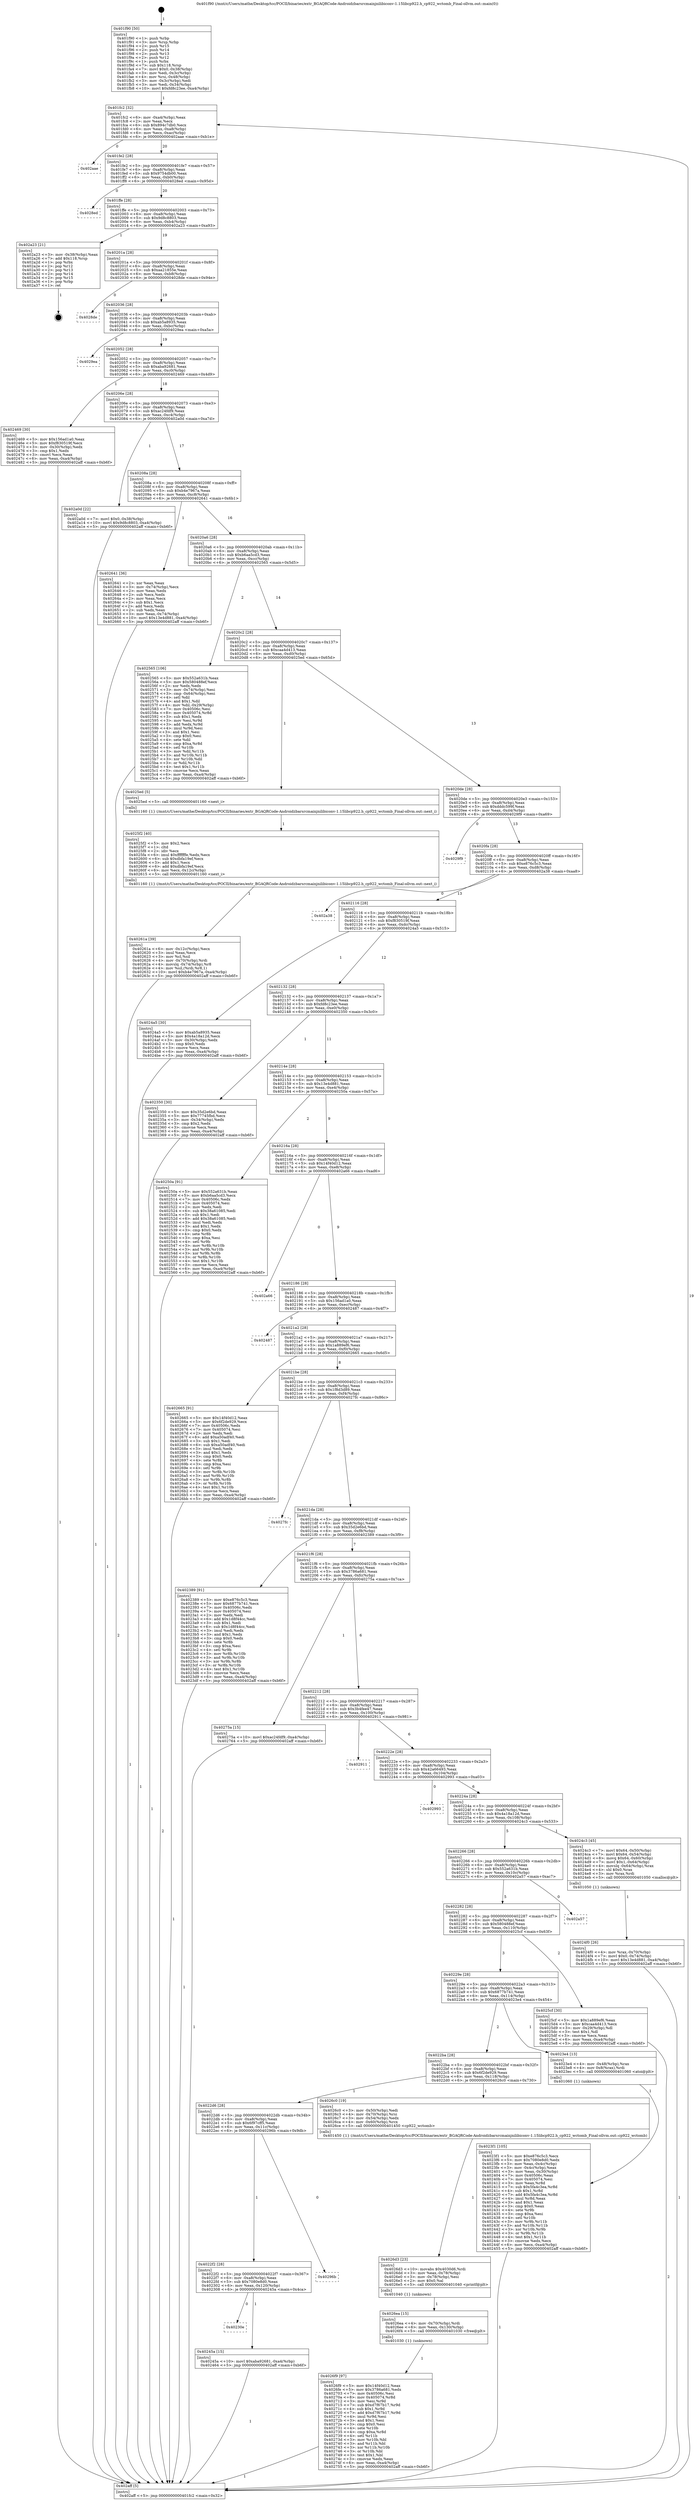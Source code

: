digraph "0x401f90" {
  label = "0x401f90 (/mnt/c/Users/mathe/Desktop/tcc/POCII/binaries/extr_BGAQRCode-Androidzbarsrcmainjnilibiconv-1.15libcp922.h_cp922_wctomb_Final-ollvm.out::main(0))"
  labelloc = "t"
  node[shape=record]

  Entry [label="",width=0.3,height=0.3,shape=circle,fillcolor=black,style=filled]
  "0x401fc2" [label="{
     0x401fc2 [32]\l
     | [instrs]\l
     &nbsp;&nbsp;0x401fc2 \<+6\>: mov -0xa4(%rbp),%eax\l
     &nbsp;&nbsp;0x401fc8 \<+2\>: mov %eax,%ecx\l
     &nbsp;&nbsp;0x401fca \<+6\>: sub $0x894c7db0,%ecx\l
     &nbsp;&nbsp;0x401fd0 \<+6\>: mov %eax,-0xa8(%rbp)\l
     &nbsp;&nbsp;0x401fd6 \<+6\>: mov %ecx,-0xac(%rbp)\l
     &nbsp;&nbsp;0x401fdc \<+6\>: je 0000000000402aae \<main+0xb1e\>\l
  }"]
  "0x402aae" [label="{
     0x402aae\l
  }", style=dashed]
  "0x401fe2" [label="{
     0x401fe2 [28]\l
     | [instrs]\l
     &nbsp;&nbsp;0x401fe2 \<+5\>: jmp 0000000000401fe7 \<main+0x57\>\l
     &nbsp;&nbsp;0x401fe7 \<+6\>: mov -0xa8(%rbp),%eax\l
     &nbsp;&nbsp;0x401fed \<+5\>: sub $0x9754db00,%eax\l
     &nbsp;&nbsp;0x401ff2 \<+6\>: mov %eax,-0xb0(%rbp)\l
     &nbsp;&nbsp;0x401ff8 \<+6\>: je 00000000004028ed \<main+0x95d\>\l
  }"]
  Exit [label="",width=0.3,height=0.3,shape=circle,fillcolor=black,style=filled,peripheries=2]
  "0x4028ed" [label="{
     0x4028ed\l
  }", style=dashed]
  "0x401ffe" [label="{
     0x401ffe [28]\l
     | [instrs]\l
     &nbsp;&nbsp;0x401ffe \<+5\>: jmp 0000000000402003 \<main+0x73\>\l
     &nbsp;&nbsp;0x402003 \<+6\>: mov -0xa8(%rbp),%eax\l
     &nbsp;&nbsp;0x402009 \<+5\>: sub $0x9d8c8803,%eax\l
     &nbsp;&nbsp;0x40200e \<+6\>: mov %eax,-0xb4(%rbp)\l
     &nbsp;&nbsp;0x402014 \<+6\>: je 0000000000402a23 \<main+0xa93\>\l
  }"]
  "0x4026f9" [label="{
     0x4026f9 [97]\l
     | [instrs]\l
     &nbsp;&nbsp;0x4026f9 \<+5\>: mov $0x14f40d12,%eax\l
     &nbsp;&nbsp;0x4026fe \<+5\>: mov $0x3786a681,%edx\l
     &nbsp;&nbsp;0x402703 \<+7\>: mov 0x40506c,%esi\l
     &nbsp;&nbsp;0x40270a \<+8\>: mov 0x405074,%r8d\l
     &nbsp;&nbsp;0x402712 \<+3\>: mov %esi,%r9d\l
     &nbsp;&nbsp;0x402715 \<+7\>: sub $0xd7f67b17,%r9d\l
     &nbsp;&nbsp;0x40271c \<+4\>: sub $0x1,%r9d\l
     &nbsp;&nbsp;0x402720 \<+7\>: add $0xd7f67b17,%r9d\l
     &nbsp;&nbsp;0x402727 \<+4\>: imul %r9d,%esi\l
     &nbsp;&nbsp;0x40272b \<+3\>: and $0x1,%esi\l
     &nbsp;&nbsp;0x40272e \<+3\>: cmp $0x0,%esi\l
     &nbsp;&nbsp;0x402731 \<+4\>: sete %r10b\l
     &nbsp;&nbsp;0x402735 \<+4\>: cmp $0xa,%r8d\l
     &nbsp;&nbsp;0x402739 \<+4\>: setl %r11b\l
     &nbsp;&nbsp;0x40273d \<+3\>: mov %r10b,%bl\l
     &nbsp;&nbsp;0x402740 \<+3\>: and %r11b,%bl\l
     &nbsp;&nbsp;0x402743 \<+3\>: xor %r11b,%r10b\l
     &nbsp;&nbsp;0x402746 \<+3\>: or %r10b,%bl\l
     &nbsp;&nbsp;0x402749 \<+3\>: test $0x1,%bl\l
     &nbsp;&nbsp;0x40274c \<+3\>: cmovne %edx,%eax\l
     &nbsp;&nbsp;0x40274f \<+6\>: mov %eax,-0xa4(%rbp)\l
     &nbsp;&nbsp;0x402755 \<+5\>: jmp 0000000000402aff \<main+0xb6f\>\l
  }"]
  "0x402a23" [label="{
     0x402a23 [21]\l
     | [instrs]\l
     &nbsp;&nbsp;0x402a23 \<+3\>: mov -0x38(%rbp),%eax\l
     &nbsp;&nbsp;0x402a26 \<+7\>: add $0x118,%rsp\l
     &nbsp;&nbsp;0x402a2d \<+1\>: pop %rbx\l
     &nbsp;&nbsp;0x402a2e \<+2\>: pop %r12\l
     &nbsp;&nbsp;0x402a30 \<+2\>: pop %r13\l
     &nbsp;&nbsp;0x402a32 \<+2\>: pop %r14\l
     &nbsp;&nbsp;0x402a34 \<+2\>: pop %r15\l
     &nbsp;&nbsp;0x402a36 \<+1\>: pop %rbp\l
     &nbsp;&nbsp;0x402a37 \<+1\>: ret\l
  }"]
  "0x40201a" [label="{
     0x40201a [28]\l
     | [instrs]\l
     &nbsp;&nbsp;0x40201a \<+5\>: jmp 000000000040201f \<main+0x8f\>\l
     &nbsp;&nbsp;0x40201f \<+6\>: mov -0xa8(%rbp),%eax\l
     &nbsp;&nbsp;0x402025 \<+5\>: sub $0xaa21855e,%eax\l
     &nbsp;&nbsp;0x40202a \<+6\>: mov %eax,-0xb8(%rbp)\l
     &nbsp;&nbsp;0x402030 \<+6\>: je 00000000004028de \<main+0x94e\>\l
  }"]
  "0x4026ea" [label="{
     0x4026ea [15]\l
     | [instrs]\l
     &nbsp;&nbsp;0x4026ea \<+4\>: mov -0x70(%rbp),%rdi\l
     &nbsp;&nbsp;0x4026ee \<+6\>: mov %eax,-0x130(%rbp)\l
     &nbsp;&nbsp;0x4026f4 \<+5\>: call 0000000000401030 \<free@plt\>\l
     | [calls]\l
     &nbsp;&nbsp;0x401030 \{1\} (unknown)\l
  }"]
  "0x4028de" [label="{
     0x4028de\l
  }", style=dashed]
  "0x402036" [label="{
     0x402036 [28]\l
     | [instrs]\l
     &nbsp;&nbsp;0x402036 \<+5\>: jmp 000000000040203b \<main+0xab\>\l
     &nbsp;&nbsp;0x40203b \<+6\>: mov -0xa8(%rbp),%eax\l
     &nbsp;&nbsp;0x402041 \<+5\>: sub $0xab5a8935,%eax\l
     &nbsp;&nbsp;0x402046 \<+6\>: mov %eax,-0xbc(%rbp)\l
     &nbsp;&nbsp;0x40204c \<+6\>: je 00000000004029ea \<main+0xa5a\>\l
  }"]
  "0x4026d3" [label="{
     0x4026d3 [23]\l
     | [instrs]\l
     &nbsp;&nbsp;0x4026d3 \<+10\>: movabs $0x4030d6,%rdi\l
     &nbsp;&nbsp;0x4026dd \<+3\>: mov %eax,-0x78(%rbp)\l
     &nbsp;&nbsp;0x4026e0 \<+3\>: mov -0x78(%rbp),%esi\l
     &nbsp;&nbsp;0x4026e3 \<+2\>: mov $0x0,%al\l
     &nbsp;&nbsp;0x4026e5 \<+5\>: call 0000000000401040 \<printf@plt\>\l
     | [calls]\l
     &nbsp;&nbsp;0x401040 \{1\} (unknown)\l
  }"]
  "0x4029ea" [label="{
     0x4029ea\l
  }", style=dashed]
  "0x402052" [label="{
     0x402052 [28]\l
     | [instrs]\l
     &nbsp;&nbsp;0x402052 \<+5\>: jmp 0000000000402057 \<main+0xc7\>\l
     &nbsp;&nbsp;0x402057 \<+6\>: mov -0xa8(%rbp),%eax\l
     &nbsp;&nbsp;0x40205d \<+5\>: sub $0xaba92681,%eax\l
     &nbsp;&nbsp;0x402062 \<+6\>: mov %eax,-0xc0(%rbp)\l
     &nbsp;&nbsp;0x402068 \<+6\>: je 0000000000402469 \<main+0x4d9\>\l
  }"]
  "0x40261a" [label="{
     0x40261a [39]\l
     | [instrs]\l
     &nbsp;&nbsp;0x40261a \<+6\>: mov -0x12c(%rbp),%ecx\l
     &nbsp;&nbsp;0x402620 \<+3\>: imul %eax,%ecx\l
     &nbsp;&nbsp;0x402623 \<+3\>: mov %cl,%sil\l
     &nbsp;&nbsp;0x402626 \<+4\>: mov -0x70(%rbp),%rdi\l
     &nbsp;&nbsp;0x40262a \<+4\>: movslq -0x74(%rbp),%r8\l
     &nbsp;&nbsp;0x40262e \<+4\>: mov %sil,(%rdi,%r8,1)\l
     &nbsp;&nbsp;0x402632 \<+10\>: movl $0xb4e7967a,-0xa4(%rbp)\l
     &nbsp;&nbsp;0x40263c \<+5\>: jmp 0000000000402aff \<main+0xb6f\>\l
  }"]
  "0x402469" [label="{
     0x402469 [30]\l
     | [instrs]\l
     &nbsp;&nbsp;0x402469 \<+5\>: mov $0x156ad1a0,%eax\l
     &nbsp;&nbsp;0x40246e \<+5\>: mov $0xf830519f,%ecx\l
     &nbsp;&nbsp;0x402473 \<+3\>: mov -0x30(%rbp),%edx\l
     &nbsp;&nbsp;0x402476 \<+3\>: cmp $0x1,%edx\l
     &nbsp;&nbsp;0x402479 \<+3\>: cmovl %ecx,%eax\l
     &nbsp;&nbsp;0x40247c \<+6\>: mov %eax,-0xa4(%rbp)\l
     &nbsp;&nbsp;0x402482 \<+5\>: jmp 0000000000402aff \<main+0xb6f\>\l
  }"]
  "0x40206e" [label="{
     0x40206e [28]\l
     | [instrs]\l
     &nbsp;&nbsp;0x40206e \<+5\>: jmp 0000000000402073 \<main+0xe3\>\l
     &nbsp;&nbsp;0x402073 \<+6\>: mov -0xa8(%rbp),%eax\l
     &nbsp;&nbsp;0x402079 \<+5\>: sub $0xac24fdf9,%eax\l
     &nbsp;&nbsp;0x40207e \<+6\>: mov %eax,-0xc4(%rbp)\l
     &nbsp;&nbsp;0x402084 \<+6\>: je 0000000000402a0d \<main+0xa7d\>\l
  }"]
  "0x4025f2" [label="{
     0x4025f2 [40]\l
     | [instrs]\l
     &nbsp;&nbsp;0x4025f2 \<+5\>: mov $0x2,%ecx\l
     &nbsp;&nbsp;0x4025f7 \<+1\>: cltd\l
     &nbsp;&nbsp;0x4025f8 \<+2\>: idiv %ecx\l
     &nbsp;&nbsp;0x4025fa \<+6\>: imul $0xfffffffe,%edx,%ecx\l
     &nbsp;&nbsp;0x402600 \<+6\>: sub $0xdbfa19ef,%ecx\l
     &nbsp;&nbsp;0x402606 \<+3\>: add $0x1,%ecx\l
     &nbsp;&nbsp;0x402609 \<+6\>: add $0xdbfa19ef,%ecx\l
     &nbsp;&nbsp;0x40260f \<+6\>: mov %ecx,-0x12c(%rbp)\l
     &nbsp;&nbsp;0x402615 \<+5\>: call 0000000000401160 \<next_i\>\l
     | [calls]\l
     &nbsp;&nbsp;0x401160 \{1\} (/mnt/c/Users/mathe/Desktop/tcc/POCII/binaries/extr_BGAQRCode-Androidzbarsrcmainjnilibiconv-1.15libcp922.h_cp922_wctomb_Final-ollvm.out::next_i)\l
  }"]
  "0x402a0d" [label="{
     0x402a0d [22]\l
     | [instrs]\l
     &nbsp;&nbsp;0x402a0d \<+7\>: movl $0x0,-0x38(%rbp)\l
     &nbsp;&nbsp;0x402a14 \<+10\>: movl $0x9d8c8803,-0xa4(%rbp)\l
     &nbsp;&nbsp;0x402a1e \<+5\>: jmp 0000000000402aff \<main+0xb6f\>\l
  }"]
  "0x40208a" [label="{
     0x40208a [28]\l
     | [instrs]\l
     &nbsp;&nbsp;0x40208a \<+5\>: jmp 000000000040208f \<main+0xff\>\l
     &nbsp;&nbsp;0x40208f \<+6\>: mov -0xa8(%rbp),%eax\l
     &nbsp;&nbsp;0x402095 \<+5\>: sub $0xb4e7967a,%eax\l
     &nbsp;&nbsp;0x40209a \<+6\>: mov %eax,-0xc8(%rbp)\l
     &nbsp;&nbsp;0x4020a0 \<+6\>: je 0000000000402641 \<main+0x6b1\>\l
  }"]
  "0x4024f0" [label="{
     0x4024f0 [26]\l
     | [instrs]\l
     &nbsp;&nbsp;0x4024f0 \<+4\>: mov %rax,-0x70(%rbp)\l
     &nbsp;&nbsp;0x4024f4 \<+7\>: movl $0x0,-0x74(%rbp)\l
     &nbsp;&nbsp;0x4024fb \<+10\>: movl $0x13e4d881,-0xa4(%rbp)\l
     &nbsp;&nbsp;0x402505 \<+5\>: jmp 0000000000402aff \<main+0xb6f\>\l
  }"]
  "0x402641" [label="{
     0x402641 [36]\l
     | [instrs]\l
     &nbsp;&nbsp;0x402641 \<+2\>: xor %eax,%eax\l
     &nbsp;&nbsp;0x402643 \<+3\>: mov -0x74(%rbp),%ecx\l
     &nbsp;&nbsp;0x402646 \<+2\>: mov %eax,%edx\l
     &nbsp;&nbsp;0x402648 \<+2\>: sub %ecx,%edx\l
     &nbsp;&nbsp;0x40264a \<+2\>: mov %eax,%ecx\l
     &nbsp;&nbsp;0x40264c \<+3\>: sub $0x1,%ecx\l
     &nbsp;&nbsp;0x40264f \<+2\>: add %ecx,%edx\l
     &nbsp;&nbsp;0x402651 \<+2\>: sub %edx,%eax\l
     &nbsp;&nbsp;0x402653 \<+3\>: mov %eax,-0x74(%rbp)\l
     &nbsp;&nbsp;0x402656 \<+10\>: movl $0x13e4d881,-0xa4(%rbp)\l
     &nbsp;&nbsp;0x402660 \<+5\>: jmp 0000000000402aff \<main+0xb6f\>\l
  }"]
  "0x4020a6" [label="{
     0x4020a6 [28]\l
     | [instrs]\l
     &nbsp;&nbsp;0x4020a6 \<+5\>: jmp 00000000004020ab \<main+0x11b\>\l
     &nbsp;&nbsp;0x4020ab \<+6\>: mov -0xa8(%rbp),%eax\l
     &nbsp;&nbsp;0x4020b1 \<+5\>: sub $0xb6aa5cd3,%eax\l
     &nbsp;&nbsp;0x4020b6 \<+6\>: mov %eax,-0xcc(%rbp)\l
     &nbsp;&nbsp;0x4020bc \<+6\>: je 0000000000402565 \<main+0x5d5\>\l
  }"]
  "0x40230e" [label="{
     0x40230e\l
  }", style=dashed]
  "0x402565" [label="{
     0x402565 [106]\l
     | [instrs]\l
     &nbsp;&nbsp;0x402565 \<+5\>: mov $0x552a631b,%eax\l
     &nbsp;&nbsp;0x40256a \<+5\>: mov $0x580488ef,%ecx\l
     &nbsp;&nbsp;0x40256f \<+2\>: xor %edx,%edx\l
     &nbsp;&nbsp;0x402571 \<+3\>: mov -0x74(%rbp),%esi\l
     &nbsp;&nbsp;0x402574 \<+3\>: cmp -0x64(%rbp),%esi\l
     &nbsp;&nbsp;0x402577 \<+4\>: setl %dil\l
     &nbsp;&nbsp;0x40257b \<+4\>: and $0x1,%dil\l
     &nbsp;&nbsp;0x40257f \<+4\>: mov %dil,-0x29(%rbp)\l
     &nbsp;&nbsp;0x402583 \<+7\>: mov 0x40506c,%esi\l
     &nbsp;&nbsp;0x40258a \<+8\>: mov 0x405074,%r8d\l
     &nbsp;&nbsp;0x402592 \<+3\>: sub $0x1,%edx\l
     &nbsp;&nbsp;0x402595 \<+3\>: mov %esi,%r9d\l
     &nbsp;&nbsp;0x402598 \<+3\>: add %edx,%r9d\l
     &nbsp;&nbsp;0x40259b \<+4\>: imul %r9d,%esi\l
     &nbsp;&nbsp;0x40259f \<+3\>: and $0x1,%esi\l
     &nbsp;&nbsp;0x4025a2 \<+3\>: cmp $0x0,%esi\l
     &nbsp;&nbsp;0x4025a5 \<+4\>: sete %dil\l
     &nbsp;&nbsp;0x4025a9 \<+4\>: cmp $0xa,%r8d\l
     &nbsp;&nbsp;0x4025ad \<+4\>: setl %r10b\l
     &nbsp;&nbsp;0x4025b1 \<+3\>: mov %dil,%r11b\l
     &nbsp;&nbsp;0x4025b4 \<+3\>: and %r10b,%r11b\l
     &nbsp;&nbsp;0x4025b7 \<+3\>: xor %r10b,%dil\l
     &nbsp;&nbsp;0x4025ba \<+3\>: or %dil,%r11b\l
     &nbsp;&nbsp;0x4025bd \<+4\>: test $0x1,%r11b\l
     &nbsp;&nbsp;0x4025c1 \<+3\>: cmovne %ecx,%eax\l
     &nbsp;&nbsp;0x4025c4 \<+6\>: mov %eax,-0xa4(%rbp)\l
     &nbsp;&nbsp;0x4025ca \<+5\>: jmp 0000000000402aff \<main+0xb6f\>\l
  }"]
  "0x4020c2" [label="{
     0x4020c2 [28]\l
     | [instrs]\l
     &nbsp;&nbsp;0x4020c2 \<+5\>: jmp 00000000004020c7 \<main+0x137\>\l
     &nbsp;&nbsp;0x4020c7 \<+6\>: mov -0xa8(%rbp),%eax\l
     &nbsp;&nbsp;0x4020cd \<+5\>: sub $0xcaa4d413,%eax\l
     &nbsp;&nbsp;0x4020d2 \<+6\>: mov %eax,-0xd0(%rbp)\l
     &nbsp;&nbsp;0x4020d8 \<+6\>: je 00000000004025ed \<main+0x65d\>\l
  }"]
  "0x40245a" [label="{
     0x40245a [15]\l
     | [instrs]\l
     &nbsp;&nbsp;0x40245a \<+10\>: movl $0xaba92681,-0xa4(%rbp)\l
     &nbsp;&nbsp;0x402464 \<+5\>: jmp 0000000000402aff \<main+0xb6f\>\l
  }"]
  "0x4025ed" [label="{
     0x4025ed [5]\l
     | [instrs]\l
     &nbsp;&nbsp;0x4025ed \<+5\>: call 0000000000401160 \<next_i\>\l
     | [calls]\l
     &nbsp;&nbsp;0x401160 \{1\} (/mnt/c/Users/mathe/Desktop/tcc/POCII/binaries/extr_BGAQRCode-Androidzbarsrcmainjnilibiconv-1.15libcp922.h_cp922_wctomb_Final-ollvm.out::next_i)\l
  }"]
  "0x4020de" [label="{
     0x4020de [28]\l
     | [instrs]\l
     &nbsp;&nbsp;0x4020de \<+5\>: jmp 00000000004020e3 \<main+0x153\>\l
     &nbsp;&nbsp;0x4020e3 \<+6\>: mov -0xa8(%rbp),%eax\l
     &nbsp;&nbsp;0x4020e9 \<+5\>: sub $0xdddc599f,%eax\l
     &nbsp;&nbsp;0x4020ee \<+6\>: mov %eax,-0xd4(%rbp)\l
     &nbsp;&nbsp;0x4020f4 \<+6\>: je 00000000004029f9 \<main+0xa69\>\l
  }"]
  "0x4022f2" [label="{
     0x4022f2 [28]\l
     | [instrs]\l
     &nbsp;&nbsp;0x4022f2 \<+5\>: jmp 00000000004022f7 \<main+0x367\>\l
     &nbsp;&nbsp;0x4022f7 \<+6\>: mov -0xa8(%rbp),%eax\l
     &nbsp;&nbsp;0x4022fd \<+5\>: sub $0x7080e8d0,%eax\l
     &nbsp;&nbsp;0x402302 \<+6\>: mov %eax,-0x120(%rbp)\l
     &nbsp;&nbsp;0x402308 \<+6\>: je 000000000040245a \<main+0x4ca\>\l
  }"]
  "0x4029f9" [label="{
     0x4029f9\l
  }", style=dashed]
  "0x4020fa" [label="{
     0x4020fa [28]\l
     | [instrs]\l
     &nbsp;&nbsp;0x4020fa \<+5\>: jmp 00000000004020ff \<main+0x16f\>\l
     &nbsp;&nbsp;0x4020ff \<+6\>: mov -0xa8(%rbp),%eax\l
     &nbsp;&nbsp;0x402105 \<+5\>: sub $0xe876c5c3,%eax\l
     &nbsp;&nbsp;0x40210a \<+6\>: mov %eax,-0xd8(%rbp)\l
     &nbsp;&nbsp;0x402110 \<+6\>: je 0000000000402a38 \<main+0xaa8\>\l
  }"]
  "0x40296b" [label="{
     0x40296b\l
  }", style=dashed]
  "0x402a38" [label="{
     0x402a38\l
  }", style=dashed]
  "0x402116" [label="{
     0x402116 [28]\l
     | [instrs]\l
     &nbsp;&nbsp;0x402116 \<+5\>: jmp 000000000040211b \<main+0x18b\>\l
     &nbsp;&nbsp;0x40211b \<+6\>: mov -0xa8(%rbp),%eax\l
     &nbsp;&nbsp;0x402121 \<+5\>: sub $0xf830519f,%eax\l
     &nbsp;&nbsp;0x402126 \<+6\>: mov %eax,-0xdc(%rbp)\l
     &nbsp;&nbsp;0x40212c \<+6\>: je 00000000004024a5 \<main+0x515\>\l
  }"]
  "0x4022d6" [label="{
     0x4022d6 [28]\l
     | [instrs]\l
     &nbsp;&nbsp;0x4022d6 \<+5\>: jmp 00000000004022db \<main+0x34b\>\l
     &nbsp;&nbsp;0x4022db \<+6\>: mov -0xa8(%rbp),%eax\l
     &nbsp;&nbsp;0x4022e1 \<+5\>: sub $0x6f97cff5,%eax\l
     &nbsp;&nbsp;0x4022e6 \<+6\>: mov %eax,-0x11c(%rbp)\l
     &nbsp;&nbsp;0x4022ec \<+6\>: je 000000000040296b \<main+0x9db\>\l
  }"]
  "0x4024a5" [label="{
     0x4024a5 [30]\l
     | [instrs]\l
     &nbsp;&nbsp;0x4024a5 \<+5\>: mov $0xab5a8935,%eax\l
     &nbsp;&nbsp;0x4024aa \<+5\>: mov $0x4a18a12d,%ecx\l
     &nbsp;&nbsp;0x4024af \<+3\>: mov -0x30(%rbp),%edx\l
     &nbsp;&nbsp;0x4024b2 \<+3\>: cmp $0x0,%edx\l
     &nbsp;&nbsp;0x4024b5 \<+3\>: cmove %ecx,%eax\l
     &nbsp;&nbsp;0x4024b8 \<+6\>: mov %eax,-0xa4(%rbp)\l
     &nbsp;&nbsp;0x4024be \<+5\>: jmp 0000000000402aff \<main+0xb6f\>\l
  }"]
  "0x402132" [label="{
     0x402132 [28]\l
     | [instrs]\l
     &nbsp;&nbsp;0x402132 \<+5\>: jmp 0000000000402137 \<main+0x1a7\>\l
     &nbsp;&nbsp;0x402137 \<+6\>: mov -0xa8(%rbp),%eax\l
     &nbsp;&nbsp;0x40213d \<+5\>: sub $0xfd8c23ee,%eax\l
     &nbsp;&nbsp;0x402142 \<+6\>: mov %eax,-0xe0(%rbp)\l
     &nbsp;&nbsp;0x402148 \<+6\>: je 0000000000402350 \<main+0x3c0\>\l
  }"]
  "0x4026c0" [label="{
     0x4026c0 [19]\l
     | [instrs]\l
     &nbsp;&nbsp;0x4026c0 \<+3\>: mov -0x50(%rbp),%edi\l
     &nbsp;&nbsp;0x4026c3 \<+4\>: mov -0x70(%rbp),%rsi\l
     &nbsp;&nbsp;0x4026c7 \<+3\>: mov -0x54(%rbp),%edx\l
     &nbsp;&nbsp;0x4026ca \<+4\>: mov -0x60(%rbp),%rcx\l
     &nbsp;&nbsp;0x4026ce \<+5\>: call 0000000000401450 \<cp922_wctomb\>\l
     | [calls]\l
     &nbsp;&nbsp;0x401450 \{1\} (/mnt/c/Users/mathe/Desktop/tcc/POCII/binaries/extr_BGAQRCode-Androidzbarsrcmainjnilibiconv-1.15libcp922.h_cp922_wctomb_Final-ollvm.out::cp922_wctomb)\l
  }"]
  "0x402350" [label="{
     0x402350 [30]\l
     | [instrs]\l
     &nbsp;&nbsp;0x402350 \<+5\>: mov $0x35d2e6bd,%eax\l
     &nbsp;&nbsp;0x402355 \<+5\>: mov $0x77745fbd,%ecx\l
     &nbsp;&nbsp;0x40235a \<+3\>: mov -0x34(%rbp),%edx\l
     &nbsp;&nbsp;0x40235d \<+3\>: cmp $0x2,%edx\l
     &nbsp;&nbsp;0x402360 \<+3\>: cmovne %ecx,%eax\l
     &nbsp;&nbsp;0x402363 \<+6\>: mov %eax,-0xa4(%rbp)\l
     &nbsp;&nbsp;0x402369 \<+5\>: jmp 0000000000402aff \<main+0xb6f\>\l
  }"]
  "0x40214e" [label="{
     0x40214e [28]\l
     | [instrs]\l
     &nbsp;&nbsp;0x40214e \<+5\>: jmp 0000000000402153 \<main+0x1c3\>\l
     &nbsp;&nbsp;0x402153 \<+6\>: mov -0xa8(%rbp),%eax\l
     &nbsp;&nbsp;0x402159 \<+5\>: sub $0x13e4d881,%eax\l
     &nbsp;&nbsp;0x40215e \<+6\>: mov %eax,-0xe4(%rbp)\l
     &nbsp;&nbsp;0x402164 \<+6\>: je 000000000040250a \<main+0x57a\>\l
  }"]
  "0x402aff" [label="{
     0x402aff [5]\l
     | [instrs]\l
     &nbsp;&nbsp;0x402aff \<+5\>: jmp 0000000000401fc2 \<main+0x32\>\l
  }"]
  "0x401f90" [label="{
     0x401f90 [50]\l
     | [instrs]\l
     &nbsp;&nbsp;0x401f90 \<+1\>: push %rbp\l
     &nbsp;&nbsp;0x401f91 \<+3\>: mov %rsp,%rbp\l
     &nbsp;&nbsp;0x401f94 \<+2\>: push %r15\l
     &nbsp;&nbsp;0x401f96 \<+2\>: push %r14\l
     &nbsp;&nbsp;0x401f98 \<+2\>: push %r13\l
     &nbsp;&nbsp;0x401f9a \<+2\>: push %r12\l
     &nbsp;&nbsp;0x401f9c \<+1\>: push %rbx\l
     &nbsp;&nbsp;0x401f9d \<+7\>: sub $0x118,%rsp\l
     &nbsp;&nbsp;0x401fa4 \<+7\>: movl $0x0,-0x38(%rbp)\l
     &nbsp;&nbsp;0x401fab \<+3\>: mov %edi,-0x3c(%rbp)\l
     &nbsp;&nbsp;0x401fae \<+4\>: mov %rsi,-0x48(%rbp)\l
     &nbsp;&nbsp;0x401fb2 \<+3\>: mov -0x3c(%rbp),%edi\l
     &nbsp;&nbsp;0x401fb5 \<+3\>: mov %edi,-0x34(%rbp)\l
     &nbsp;&nbsp;0x401fb8 \<+10\>: movl $0xfd8c23ee,-0xa4(%rbp)\l
  }"]
  "0x4023f1" [label="{
     0x4023f1 [105]\l
     | [instrs]\l
     &nbsp;&nbsp;0x4023f1 \<+5\>: mov $0xe876c5c3,%ecx\l
     &nbsp;&nbsp;0x4023f6 \<+5\>: mov $0x7080e8d0,%edx\l
     &nbsp;&nbsp;0x4023fb \<+3\>: mov %eax,-0x4c(%rbp)\l
     &nbsp;&nbsp;0x4023fe \<+3\>: mov -0x4c(%rbp),%eax\l
     &nbsp;&nbsp;0x402401 \<+3\>: mov %eax,-0x30(%rbp)\l
     &nbsp;&nbsp;0x402404 \<+7\>: mov 0x40506c,%eax\l
     &nbsp;&nbsp;0x40240b \<+7\>: mov 0x405074,%esi\l
     &nbsp;&nbsp;0x402412 \<+3\>: mov %eax,%r8d\l
     &nbsp;&nbsp;0x402415 \<+7\>: sub $0x5fa4c3ea,%r8d\l
     &nbsp;&nbsp;0x40241c \<+4\>: sub $0x1,%r8d\l
     &nbsp;&nbsp;0x402420 \<+7\>: add $0x5fa4c3ea,%r8d\l
     &nbsp;&nbsp;0x402427 \<+4\>: imul %r8d,%eax\l
     &nbsp;&nbsp;0x40242b \<+3\>: and $0x1,%eax\l
     &nbsp;&nbsp;0x40242e \<+3\>: cmp $0x0,%eax\l
     &nbsp;&nbsp;0x402431 \<+4\>: sete %r9b\l
     &nbsp;&nbsp;0x402435 \<+3\>: cmp $0xa,%esi\l
     &nbsp;&nbsp;0x402438 \<+4\>: setl %r10b\l
     &nbsp;&nbsp;0x40243c \<+3\>: mov %r9b,%r11b\l
     &nbsp;&nbsp;0x40243f \<+3\>: and %r10b,%r11b\l
     &nbsp;&nbsp;0x402442 \<+3\>: xor %r10b,%r9b\l
     &nbsp;&nbsp;0x402445 \<+3\>: or %r9b,%r11b\l
     &nbsp;&nbsp;0x402448 \<+4\>: test $0x1,%r11b\l
     &nbsp;&nbsp;0x40244c \<+3\>: cmovne %edx,%ecx\l
     &nbsp;&nbsp;0x40244f \<+6\>: mov %ecx,-0xa4(%rbp)\l
     &nbsp;&nbsp;0x402455 \<+5\>: jmp 0000000000402aff \<main+0xb6f\>\l
  }"]
  "0x40250a" [label="{
     0x40250a [91]\l
     | [instrs]\l
     &nbsp;&nbsp;0x40250a \<+5\>: mov $0x552a631b,%eax\l
     &nbsp;&nbsp;0x40250f \<+5\>: mov $0xb6aa5cd3,%ecx\l
     &nbsp;&nbsp;0x402514 \<+7\>: mov 0x40506c,%edx\l
     &nbsp;&nbsp;0x40251b \<+7\>: mov 0x405074,%esi\l
     &nbsp;&nbsp;0x402522 \<+2\>: mov %edx,%edi\l
     &nbsp;&nbsp;0x402524 \<+6\>: sub $0x38a61085,%edi\l
     &nbsp;&nbsp;0x40252a \<+3\>: sub $0x1,%edi\l
     &nbsp;&nbsp;0x40252d \<+6\>: add $0x38a61085,%edi\l
     &nbsp;&nbsp;0x402533 \<+3\>: imul %edi,%edx\l
     &nbsp;&nbsp;0x402536 \<+3\>: and $0x1,%edx\l
     &nbsp;&nbsp;0x402539 \<+3\>: cmp $0x0,%edx\l
     &nbsp;&nbsp;0x40253c \<+4\>: sete %r8b\l
     &nbsp;&nbsp;0x402540 \<+3\>: cmp $0xa,%esi\l
     &nbsp;&nbsp;0x402543 \<+4\>: setl %r9b\l
     &nbsp;&nbsp;0x402547 \<+3\>: mov %r8b,%r10b\l
     &nbsp;&nbsp;0x40254a \<+3\>: and %r9b,%r10b\l
     &nbsp;&nbsp;0x40254d \<+3\>: xor %r9b,%r8b\l
     &nbsp;&nbsp;0x402550 \<+3\>: or %r8b,%r10b\l
     &nbsp;&nbsp;0x402553 \<+4\>: test $0x1,%r10b\l
     &nbsp;&nbsp;0x402557 \<+3\>: cmovne %ecx,%eax\l
     &nbsp;&nbsp;0x40255a \<+6\>: mov %eax,-0xa4(%rbp)\l
     &nbsp;&nbsp;0x402560 \<+5\>: jmp 0000000000402aff \<main+0xb6f\>\l
  }"]
  "0x40216a" [label="{
     0x40216a [28]\l
     | [instrs]\l
     &nbsp;&nbsp;0x40216a \<+5\>: jmp 000000000040216f \<main+0x1df\>\l
     &nbsp;&nbsp;0x40216f \<+6\>: mov -0xa8(%rbp),%eax\l
     &nbsp;&nbsp;0x402175 \<+5\>: sub $0x14f40d12,%eax\l
     &nbsp;&nbsp;0x40217a \<+6\>: mov %eax,-0xe8(%rbp)\l
     &nbsp;&nbsp;0x402180 \<+6\>: je 0000000000402a66 \<main+0xad6\>\l
  }"]
  "0x4022ba" [label="{
     0x4022ba [28]\l
     | [instrs]\l
     &nbsp;&nbsp;0x4022ba \<+5\>: jmp 00000000004022bf \<main+0x32f\>\l
     &nbsp;&nbsp;0x4022bf \<+6\>: mov -0xa8(%rbp),%eax\l
     &nbsp;&nbsp;0x4022c5 \<+5\>: sub $0x6f2de929,%eax\l
     &nbsp;&nbsp;0x4022ca \<+6\>: mov %eax,-0x118(%rbp)\l
     &nbsp;&nbsp;0x4022d0 \<+6\>: je 00000000004026c0 \<main+0x730\>\l
  }"]
  "0x402a66" [label="{
     0x402a66\l
  }", style=dashed]
  "0x402186" [label="{
     0x402186 [28]\l
     | [instrs]\l
     &nbsp;&nbsp;0x402186 \<+5\>: jmp 000000000040218b \<main+0x1fb\>\l
     &nbsp;&nbsp;0x40218b \<+6\>: mov -0xa8(%rbp),%eax\l
     &nbsp;&nbsp;0x402191 \<+5\>: sub $0x156ad1a0,%eax\l
     &nbsp;&nbsp;0x402196 \<+6\>: mov %eax,-0xec(%rbp)\l
     &nbsp;&nbsp;0x40219c \<+6\>: je 0000000000402487 \<main+0x4f7\>\l
  }"]
  "0x4023e4" [label="{
     0x4023e4 [13]\l
     | [instrs]\l
     &nbsp;&nbsp;0x4023e4 \<+4\>: mov -0x48(%rbp),%rax\l
     &nbsp;&nbsp;0x4023e8 \<+4\>: mov 0x8(%rax),%rdi\l
     &nbsp;&nbsp;0x4023ec \<+5\>: call 0000000000401060 \<atoi@plt\>\l
     | [calls]\l
     &nbsp;&nbsp;0x401060 \{1\} (unknown)\l
  }"]
  "0x402487" [label="{
     0x402487\l
  }", style=dashed]
  "0x4021a2" [label="{
     0x4021a2 [28]\l
     | [instrs]\l
     &nbsp;&nbsp;0x4021a2 \<+5\>: jmp 00000000004021a7 \<main+0x217\>\l
     &nbsp;&nbsp;0x4021a7 \<+6\>: mov -0xa8(%rbp),%eax\l
     &nbsp;&nbsp;0x4021ad \<+5\>: sub $0x1a889ef6,%eax\l
     &nbsp;&nbsp;0x4021b2 \<+6\>: mov %eax,-0xf0(%rbp)\l
     &nbsp;&nbsp;0x4021b8 \<+6\>: je 0000000000402665 \<main+0x6d5\>\l
  }"]
  "0x40229e" [label="{
     0x40229e [28]\l
     | [instrs]\l
     &nbsp;&nbsp;0x40229e \<+5\>: jmp 00000000004022a3 \<main+0x313\>\l
     &nbsp;&nbsp;0x4022a3 \<+6\>: mov -0xa8(%rbp),%eax\l
     &nbsp;&nbsp;0x4022a9 \<+5\>: sub $0x6877b741,%eax\l
     &nbsp;&nbsp;0x4022ae \<+6\>: mov %eax,-0x114(%rbp)\l
     &nbsp;&nbsp;0x4022b4 \<+6\>: je 00000000004023e4 \<main+0x454\>\l
  }"]
  "0x402665" [label="{
     0x402665 [91]\l
     | [instrs]\l
     &nbsp;&nbsp;0x402665 \<+5\>: mov $0x14f40d12,%eax\l
     &nbsp;&nbsp;0x40266a \<+5\>: mov $0x6f2de929,%ecx\l
     &nbsp;&nbsp;0x40266f \<+7\>: mov 0x40506c,%edx\l
     &nbsp;&nbsp;0x402676 \<+7\>: mov 0x405074,%esi\l
     &nbsp;&nbsp;0x40267d \<+2\>: mov %edx,%edi\l
     &nbsp;&nbsp;0x40267f \<+6\>: add $0xa50adf40,%edi\l
     &nbsp;&nbsp;0x402685 \<+3\>: sub $0x1,%edi\l
     &nbsp;&nbsp;0x402688 \<+6\>: sub $0xa50adf40,%edi\l
     &nbsp;&nbsp;0x40268e \<+3\>: imul %edi,%edx\l
     &nbsp;&nbsp;0x402691 \<+3\>: and $0x1,%edx\l
     &nbsp;&nbsp;0x402694 \<+3\>: cmp $0x0,%edx\l
     &nbsp;&nbsp;0x402697 \<+4\>: sete %r8b\l
     &nbsp;&nbsp;0x40269b \<+3\>: cmp $0xa,%esi\l
     &nbsp;&nbsp;0x40269e \<+4\>: setl %r9b\l
     &nbsp;&nbsp;0x4026a2 \<+3\>: mov %r8b,%r10b\l
     &nbsp;&nbsp;0x4026a5 \<+3\>: and %r9b,%r10b\l
     &nbsp;&nbsp;0x4026a8 \<+3\>: xor %r9b,%r8b\l
     &nbsp;&nbsp;0x4026ab \<+3\>: or %r8b,%r10b\l
     &nbsp;&nbsp;0x4026ae \<+4\>: test $0x1,%r10b\l
     &nbsp;&nbsp;0x4026b2 \<+3\>: cmovne %ecx,%eax\l
     &nbsp;&nbsp;0x4026b5 \<+6\>: mov %eax,-0xa4(%rbp)\l
     &nbsp;&nbsp;0x4026bb \<+5\>: jmp 0000000000402aff \<main+0xb6f\>\l
  }"]
  "0x4021be" [label="{
     0x4021be [28]\l
     | [instrs]\l
     &nbsp;&nbsp;0x4021be \<+5\>: jmp 00000000004021c3 \<main+0x233\>\l
     &nbsp;&nbsp;0x4021c3 \<+6\>: mov -0xa8(%rbp),%eax\l
     &nbsp;&nbsp;0x4021c9 \<+5\>: sub $0x1f8d3d89,%eax\l
     &nbsp;&nbsp;0x4021ce \<+6\>: mov %eax,-0xf4(%rbp)\l
     &nbsp;&nbsp;0x4021d4 \<+6\>: je 00000000004027fc \<main+0x86c\>\l
  }"]
  "0x4025cf" [label="{
     0x4025cf [30]\l
     | [instrs]\l
     &nbsp;&nbsp;0x4025cf \<+5\>: mov $0x1a889ef6,%eax\l
     &nbsp;&nbsp;0x4025d4 \<+5\>: mov $0xcaa4d413,%ecx\l
     &nbsp;&nbsp;0x4025d9 \<+3\>: mov -0x29(%rbp),%dl\l
     &nbsp;&nbsp;0x4025dc \<+3\>: test $0x1,%dl\l
     &nbsp;&nbsp;0x4025df \<+3\>: cmovne %ecx,%eax\l
     &nbsp;&nbsp;0x4025e2 \<+6\>: mov %eax,-0xa4(%rbp)\l
     &nbsp;&nbsp;0x4025e8 \<+5\>: jmp 0000000000402aff \<main+0xb6f\>\l
  }"]
  "0x4027fc" [label="{
     0x4027fc\l
  }", style=dashed]
  "0x4021da" [label="{
     0x4021da [28]\l
     | [instrs]\l
     &nbsp;&nbsp;0x4021da \<+5\>: jmp 00000000004021df \<main+0x24f\>\l
     &nbsp;&nbsp;0x4021df \<+6\>: mov -0xa8(%rbp),%eax\l
     &nbsp;&nbsp;0x4021e5 \<+5\>: sub $0x35d2e6bd,%eax\l
     &nbsp;&nbsp;0x4021ea \<+6\>: mov %eax,-0xf8(%rbp)\l
     &nbsp;&nbsp;0x4021f0 \<+6\>: je 0000000000402389 \<main+0x3f9\>\l
  }"]
  "0x402282" [label="{
     0x402282 [28]\l
     | [instrs]\l
     &nbsp;&nbsp;0x402282 \<+5\>: jmp 0000000000402287 \<main+0x2f7\>\l
     &nbsp;&nbsp;0x402287 \<+6\>: mov -0xa8(%rbp),%eax\l
     &nbsp;&nbsp;0x40228d \<+5\>: sub $0x580488ef,%eax\l
     &nbsp;&nbsp;0x402292 \<+6\>: mov %eax,-0x110(%rbp)\l
     &nbsp;&nbsp;0x402298 \<+6\>: je 00000000004025cf \<main+0x63f\>\l
  }"]
  "0x402389" [label="{
     0x402389 [91]\l
     | [instrs]\l
     &nbsp;&nbsp;0x402389 \<+5\>: mov $0xe876c5c3,%eax\l
     &nbsp;&nbsp;0x40238e \<+5\>: mov $0x6877b741,%ecx\l
     &nbsp;&nbsp;0x402393 \<+7\>: mov 0x40506c,%edx\l
     &nbsp;&nbsp;0x40239a \<+7\>: mov 0x405074,%esi\l
     &nbsp;&nbsp;0x4023a1 \<+2\>: mov %edx,%edi\l
     &nbsp;&nbsp;0x4023a3 \<+6\>: add $0x1d8f44cc,%edi\l
     &nbsp;&nbsp;0x4023a9 \<+3\>: sub $0x1,%edi\l
     &nbsp;&nbsp;0x4023ac \<+6\>: sub $0x1d8f44cc,%edi\l
     &nbsp;&nbsp;0x4023b2 \<+3\>: imul %edi,%edx\l
     &nbsp;&nbsp;0x4023b5 \<+3\>: and $0x1,%edx\l
     &nbsp;&nbsp;0x4023b8 \<+3\>: cmp $0x0,%edx\l
     &nbsp;&nbsp;0x4023bb \<+4\>: sete %r8b\l
     &nbsp;&nbsp;0x4023bf \<+3\>: cmp $0xa,%esi\l
     &nbsp;&nbsp;0x4023c2 \<+4\>: setl %r9b\l
     &nbsp;&nbsp;0x4023c6 \<+3\>: mov %r8b,%r10b\l
     &nbsp;&nbsp;0x4023c9 \<+3\>: and %r9b,%r10b\l
     &nbsp;&nbsp;0x4023cc \<+3\>: xor %r9b,%r8b\l
     &nbsp;&nbsp;0x4023cf \<+3\>: or %r8b,%r10b\l
     &nbsp;&nbsp;0x4023d2 \<+4\>: test $0x1,%r10b\l
     &nbsp;&nbsp;0x4023d6 \<+3\>: cmovne %ecx,%eax\l
     &nbsp;&nbsp;0x4023d9 \<+6\>: mov %eax,-0xa4(%rbp)\l
     &nbsp;&nbsp;0x4023df \<+5\>: jmp 0000000000402aff \<main+0xb6f\>\l
  }"]
  "0x4021f6" [label="{
     0x4021f6 [28]\l
     | [instrs]\l
     &nbsp;&nbsp;0x4021f6 \<+5\>: jmp 00000000004021fb \<main+0x26b\>\l
     &nbsp;&nbsp;0x4021fb \<+6\>: mov -0xa8(%rbp),%eax\l
     &nbsp;&nbsp;0x402201 \<+5\>: sub $0x3786a681,%eax\l
     &nbsp;&nbsp;0x402206 \<+6\>: mov %eax,-0xfc(%rbp)\l
     &nbsp;&nbsp;0x40220c \<+6\>: je 000000000040275a \<main+0x7ca\>\l
  }"]
  "0x402a57" [label="{
     0x402a57\l
  }", style=dashed]
  "0x40275a" [label="{
     0x40275a [15]\l
     | [instrs]\l
     &nbsp;&nbsp;0x40275a \<+10\>: movl $0xac24fdf9,-0xa4(%rbp)\l
     &nbsp;&nbsp;0x402764 \<+5\>: jmp 0000000000402aff \<main+0xb6f\>\l
  }"]
  "0x402212" [label="{
     0x402212 [28]\l
     | [instrs]\l
     &nbsp;&nbsp;0x402212 \<+5\>: jmp 0000000000402217 \<main+0x287\>\l
     &nbsp;&nbsp;0x402217 \<+6\>: mov -0xa8(%rbp),%eax\l
     &nbsp;&nbsp;0x40221d \<+5\>: sub $0x3b4fee47,%eax\l
     &nbsp;&nbsp;0x402222 \<+6\>: mov %eax,-0x100(%rbp)\l
     &nbsp;&nbsp;0x402228 \<+6\>: je 0000000000402911 \<main+0x981\>\l
  }"]
  "0x402266" [label="{
     0x402266 [28]\l
     | [instrs]\l
     &nbsp;&nbsp;0x402266 \<+5\>: jmp 000000000040226b \<main+0x2db\>\l
     &nbsp;&nbsp;0x40226b \<+6\>: mov -0xa8(%rbp),%eax\l
     &nbsp;&nbsp;0x402271 \<+5\>: sub $0x552a631b,%eax\l
     &nbsp;&nbsp;0x402276 \<+6\>: mov %eax,-0x10c(%rbp)\l
     &nbsp;&nbsp;0x40227c \<+6\>: je 0000000000402a57 \<main+0xac7\>\l
  }"]
  "0x402911" [label="{
     0x402911\l
  }", style=dashed]
  "0x40222e" [label="{
     0x40222e [28]\l
     | [instrs]\l
     &nbsp;&nbsp;0x40222e \<+5\>: jmp 0000000000402233 \<main+0x2a3\>\l
     &nbsp;&nbsp;0x402233 \<+6\>: mov -0xa8(%rbp),%eax\l
     &nbsp;&nbsp;0x402239 \<+5\>: sub $0x42a66493,%eax\l
     &nbsp;&nbsp;0x40223e \<+6\>: mov %eax,-0x104(%rbp)\l
     &nbsp;&nbsp;0x402244 \<+6\>: je 0000000000402993 \<main+0xa03\>\l
  }"]
  "0x4024c3" [label="{
     0x4024c3 [45]\l
     | [instrs]\l
     &nbsp;&nbsp;0x4024c3 \<+7\>: movl $0x64,-0x50(%rbp)\l
     &nbsp;&nbsp;0x4024ca \<+7\>: movl $0x64,-0x54(%rbp)\l
     &nbsp;&nbsp;0x4024d1 \<+8\>: movq $0x64,-0x60(%rbp)\l
     &nbsp;&nbsp;0x4024d9 \<+7\>: movl $0x1,-0x64(%rbp)\l
     &nbsp;&nbsp;0x4024e0 \<+4\>: movslq -0x64(%rbp),%rax\l
     &nbsp;&nbsp;0x4024e4 \<+4\>: shl $0x0,%rax\l
     &nbsp;&nbsp;0x4024e8 \<+3\>: mov %rax,%rdi\l
     &nbsp;&nbsp;0x4024eb \<+5\>: call 0000000000401050 \<malloc@plt\>\l
     | [calls]\l
     &nbsp;&nbsp;0x401050 \{1\} (unknown)\l
  }"]
  "0x402993" [label="{
     0x402993\l
  }", style=dashed]
  "0x40224a" [label="{
     0x40224a [28]\l
     | [instrs]\l
     &nbsp;&nbsp;0x40224a \<+5\>: jmp 000000000040224f \<main+0x2bf\>\l
     &nbsp;&nbsp;0x40224f \<+6\>: mov -0xa8(%rbp),%eax\l
     &nbsp;&nbsp;0x402255 \<+5\>: sub $0x4a18a12d,%eax\l
     &nbsp;&nbsp;0x40225a \<+6\>: mov %eax,-0x108(%rbp)\l
     &nbsp;&nbsp;0x402260 \<+6\>: je 00000000004024c3 \<main+0x533\>\l
  }"]
  Entry -> "0x401f90" [label=" 1"]
  "0x401fc2" -> "0x402aae" [label=" 0"]
  "0x401fc2" -> "0x401fe2" [label=" 20"]
  "0x402a23" -> Exit [label=" 1"]
  "0x401fe2" -> "0x4028ed" [label=" 0"]
  "0x401fe2" -> "0x401ffe" [label=" 20"]
  "0x402a0d" -> "0x402aff" [label=" 1"]
  "0x401ffe" -> "0x402a23" [label=" 1"]
  "0x401ffe" -> "0x40201a" [label=" 19"]
  "0x40275a" -> "0x402aff" [label=" 1"]
  "0x40201a" -> "0x4028de" [label=" 0"]
  "0x40201a" -> "0x402036" [label=" 19"]
  "0x4026f9" -> "0x402aff" [label=" 1"]
  "0x402036" -> "0x4029ea" [label=" 0"]
  "0x402036" -> "0x402052" [label=" 19"]
  "0x4026ea" -> "0x4026f9" [label=" 1"]
  "0x402052" -> "0x402469" [label=" 1"]
  "0x402052" -> "0x40206e" [label=" 18"]
  "0x4026d3" -> "0x4026ea" [label=" 1"]
  "0x40206e" -> "0x402a0d" [label=" 1"]
  "0x40206e" -> "0x40208a" [label=" 17"]
  "0x4026c0" -> "0x4026d3" [label=" 1"]
  "0x40208a" -> "0x402641" [label=" 1"]
  "0x40208a" -> "0x4020a6" [label=" 16"]
  "0x402665" -> "0x402aff" [label=" 1"]
  "0x4020a6" -> "0x402565" [label=" 2"]
  "0x4020a6" -> "0x4020c2" [label=" 14"]
  "0x402641" -> "0x402aff" [label=" 1"]
  "0x4020c2" -> "0x4025ed" [label=" 1"]
  "0x4020c2" -> "0x4020de" [label=" 13"]
  "0x40261a" -> "0x402aff" [label=" 1"]
  "0x4020de" -> "0x4029f9" [label=" 0"]
  "0x4020de" -> "0x4020fa" [label=" 13"]
  "0x4025ed" -> "0x4025f2" [label=" 1"]
  "0x4020fa" -> "0x402a38" [label=" 0"]
  "0x4020fa" -> "0x402116" [label=" 13"]
  "0x4025cf" -> "0x402aff" [label=" 2"]
  "0x402116" -> "0x4024a5" [label=" 1"]
  "0x402116" -> "0x402132" [label=" 12"]
  "0x40250a" -> "0x402aff" [label=" 2"]
  "0x402132" -> "0x402350" [label=" 1"]
  "0x402132" -> "0x40214e" [label=" 11"]
  "0x402350" -> "0x402aff" [label=" 1"]
  "0x401f90" -> "0x401fc2" [label=" 1"]
  "0x402aff" -> "0x401fc2" [label=" 19"]
  "0x4024f0" -> "0x402aff" [label=" 1"]
  "0x40214e" -> "0x40250a" [label=" 2"]
  "0x40214e" -> "0x40216a" [label=" 9"]
  "0x4024a5" -> "0x402aff" [label=" 1"]
  "0x40216a" -> "0x402a66" [label=" 0"]
  "0x40216a" -> "0x402186" [label=" 9"]
  "0x402469" -> "0x402aff" [label=" 1"]
  "0x402186" -> "0x402487" [label=" 0"]
  "0x402186" -> "0x4021a2" [label=" 9"]
  "0x40245a" -> "0x402aff" [label=" 1"]
  "0x4021a2" -> "0x402665" [label=" 1"]
  "0x4021a2" -> "0x4021be" [label=" 8"]
  "0x4022f2" -> "0x40245a" [label=" 1"]
  "0x4021be" -> "0x4027fc" [label=" 0"]
  "0x4021be" -> "0x4021da" [label=" 8"]
  "0x4025f2" -> "0x40261a" [label=" 1"]
  "0x4021da" -> "0x402389" [label=" 1"]
  "0x4021da" -> "0x4021f6" [label=" 7"]
  "0x402389" -> "0x402aff" [label=" 1"]
  "0x4022d6" -> "0x40296b" [label=" 0"]
  "0x4021f6" -> "0x40275a" [label=" 1"]
  "0x4021f6" -> "0x402212" [label=" 6"]
  "0x402565" -> "0x402aff" [label=" 2"]
  "0x402212" -> "0x402911" [label=" 0"]
  "0x402212" -> "0x40222e" [label=" 6"]
  "0x4022ba" -> "0x4026c0" [label=" 1"]
  "0x40222e" -> "0x402993" [label=" 0"]
  "0x40222e" -> "0x40224a" [label=" 6"]
  "0x4024c3" -> "0x4024f0" [label=" 1"]
  "0x40224a" -> "0x4024c3" [label=" 1"]
  "0x40224a" -> "0x402266" [label=" 5"]
  "0x4022ba" -> "0x4022d6" [label=" 1"]
  "0x402266" -> "0x402a57" [label=" 0"]
  "0x402266" -> "0x402282" [label=" 5"]
  "0x4022d6" -> "0x4022f2" [label=" 1"]
  "0x402282" -> "0x4025cf" [label=" 2"]
  "0x402282" -> "0x40229e" [label=" 3"]
  "0x4022f2" -> "0x40230e" [label=" 0"]
  "0x40229e" -> "0x4023e4" [label=" 1"]
  "0x40229e" -> "0x4022ba" [label=" 2"]
  "0x4023e4" -> "0x4023f1" [label=" 1"]
  "0x4023f1" -> "0x402aff" [label=" 1"]
}
